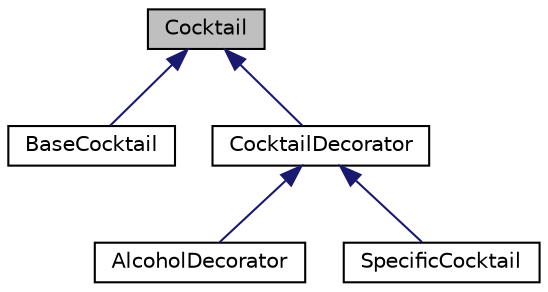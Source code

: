 digraph "Cocktail"
{
 // LATEX_PDF_SIZE
  edge [fontname="Helvetica",fontsize="10",labelfontname="Helvetica",labelfontsize="10"];
  node [fontname="Helvetica",fontsize="10",shape=record];
  Node1 [label="Cocktail",height=0.2,width=0.4,color="black", fillcolor="grey75", style="filled", fontcolor="black",tooltip="The Cocktail class is an abstract base class that defines the interface for all cocktails."];
  Node1 -> Node2 [dir="back",color="midnightblue",fontsize="10",style="solid",fontname="Helvetica"];
  Node2 [label="BaseCocktail",height=0.2,width=0.4,color="black", fillcolor="white", style="filled",URL="$classBaseCocktail.html",tooltip="The BaseCocktail class is a concrete implementation of the Cocktail interface."];
  Node1 -> Node3 [dir="back",color="midnightblue",fontsize="10",style="solid",fontname="Helvetica"];
  Node3 [label="CocktailDecorator",height=0.2,width=0.4,color="black", fillcolor="white", style="filled",URL="$classCocktailDecorator.html",tooltip="The CocktailDecorator class is an abstract class that serves as a base for all cocktail decorators."];
  Node3 -> Node4 [dir="back",color="midnightblue",fontsize="10",style="solid",fontname="Helvetica"];
  Node4 [label="AlcoholDecorator",height=0.2,width=0.4,color="black", fillcolor="white", style="filled",URL="$classAlcoholDecorator.html",tooltip="The AlcoholDecorator class is a concrete decorator that adds an alcohol to a cocktail."];
  Node3 -> Node5 [dir="back",color="midnightblue",fontsize="10",style="solid",fontname="Helvetica"];
  Node5 [label="SpecificCocktail",height=0.2,width=0.4,color="black", fillcolor="white", style="filled",URL="$classSpecificCocktail.html",tooltip="The SpecificCocktail class is a concrete decorator that adds a specific type of alcohol to a base coc..."];
}
